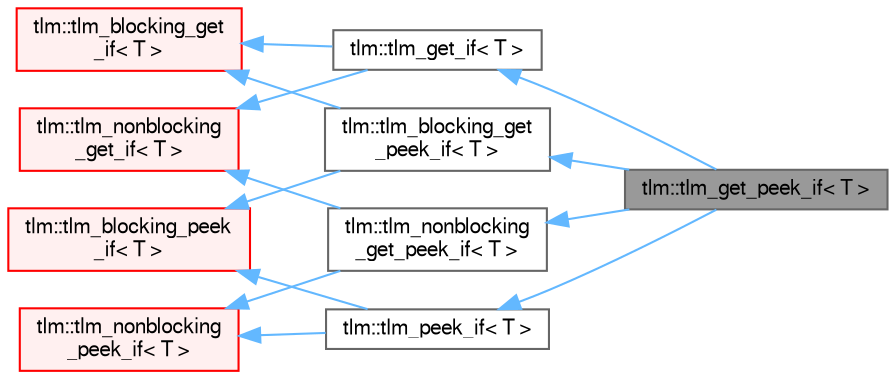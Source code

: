 digraph "tlm::tlm_get_peek_if&lt; T &gt;"
{
 // LATEX_PDF_SIZE
  bgcolor="transparent";
  edge [fontname=FreeSans,fontsize=10,labelfontname=FreeSans,labelfontsize=10];
  node [fontname=FreeSans,fontsize=10,shape=box,height=0.2,width=0.4];
  rankdir="LR";
  Node1 [id="Node000001",label="tlm::tlm_get_peek_if\< T \>",height=0.2,width=0.4,color="gray40", fillcolor="grey60", style="filled", fontcolor="black",tooltip=" "];
  Node2 -> Node1 [id="edge1_Node000001_Node000002",dir="back",color="steelblue1",style="solid",tooltip=" "];
  Node2 [id="Node000002",label="tlm::tlm_get_if\< T \>",height=0.2,width=0.4,color="gray40", fillcolor="white", style="filled",URL="$a01029.html",tooltip=" "];
  Node3 -> Node2 [id="edge2_Node000002_Node000003",dir="back",color="steelblue1",style="solid",tooltip=" "];
  Node3 [id="Node000003",label="tlm::tlm_blocking_get\l_if\< T \>",height=0.2,width=0.4,color="red", fillcolor="#FFF0F0", style="filled",URL="$a01013.html",tooltip=" "];
  Node5 -> Node2 [id="edge3_Node000002_Node000005",dir="back",color="steelblue1",style="solid",tooltip=" "];
  Node5 [id="Node000005",label="tlm::tlm_nonblocking\l_get_if\< T \>",height=0.2,width=0.4,color="red", fillcolor="#FFF0F0", style="filled",URL="$a01021.html",tooltip=" "];
  Node6 -> Node1 [id="edge4_Node000001_Node000006",dir="back",color="steelblue1",style="solid",tooltip=" "];
  Node6 [id="Node000006",label="tlm::tlm_peek_if\< T \>",height=0.2,width=0.4,color="gray40", fillcolor="white", style="filled",URL="$a01045.html",tooltip=" "];
  Node7 -> Node6 [id="edge5_Node000006_Node000007",dir="back",color="steelblue1",style="solid",tooltip=" "];
  Node7 [id="Node000007",label="tlm::tlm_blocking_peek\l_if\< T \>",height=0.2,width=0.4,color="red", fillcolor="#FFF0F0", style="filled",URL="$a01037.html",tooltip=" "];
  Node8 -> Node6 [id="edge6_Node000006_Node000008",dir="back",color="steelblue1",style="solid",tooltip=" "];
  Node8 [id="Node000008",label="tlm::tlm_nonblocking\l_peek_if\< T \>",height=0.2,width=0.4,color="red", fillcolor="#FFF0F0", style="filled",URL="$a01041.html",tooltip=" "];
  Node9 -> Node1 [id="edge7_Node000001_Node000009",dir="back",color="steelblue1",style="solid",tooltip=" "];
  Node9 [id="Node000009",label="tlm::tlm_blocking_get\l_peek_if\< T \>",height=0.2,width=0.4,color="gray40", fillcolor="white", style="filled",URL="$a01049.html",tooltip=" "];
  Node3 -> Node9 [id="edge8_Node000009_Node000003",dir="back",color="steelblue1",style="solid",tooltip=" "];
  Node7 -> Node9 [id="edge9_Node000009_Node000007",dir="back",color="steelblue1",style="solid",tooltip=" "];
  Node10 -> Node1 [id="edge10_Node000001_Node000010",dir="back",color="steelblue1",style="solid",tooltip=" "];
  Node10 [id="Node000010",label="tlm::tlm_nonblocking\l_get_peek_if\< T \>",height=0.2,width=0.4,color="gray40", fillcolor="white", style="filled",URL="$a01053.html",tooltip=" "];
  Node5 -> Node10 [id="edge11_Node000010_Node000005",dir="back",color="steelblue1",style="solid",tooltip=" "];
  Node8 -> Node10 [id="edge12_Node000010_Node000008",dir="back",color="steelblue1",style="solid",tooltip=" "];
}
